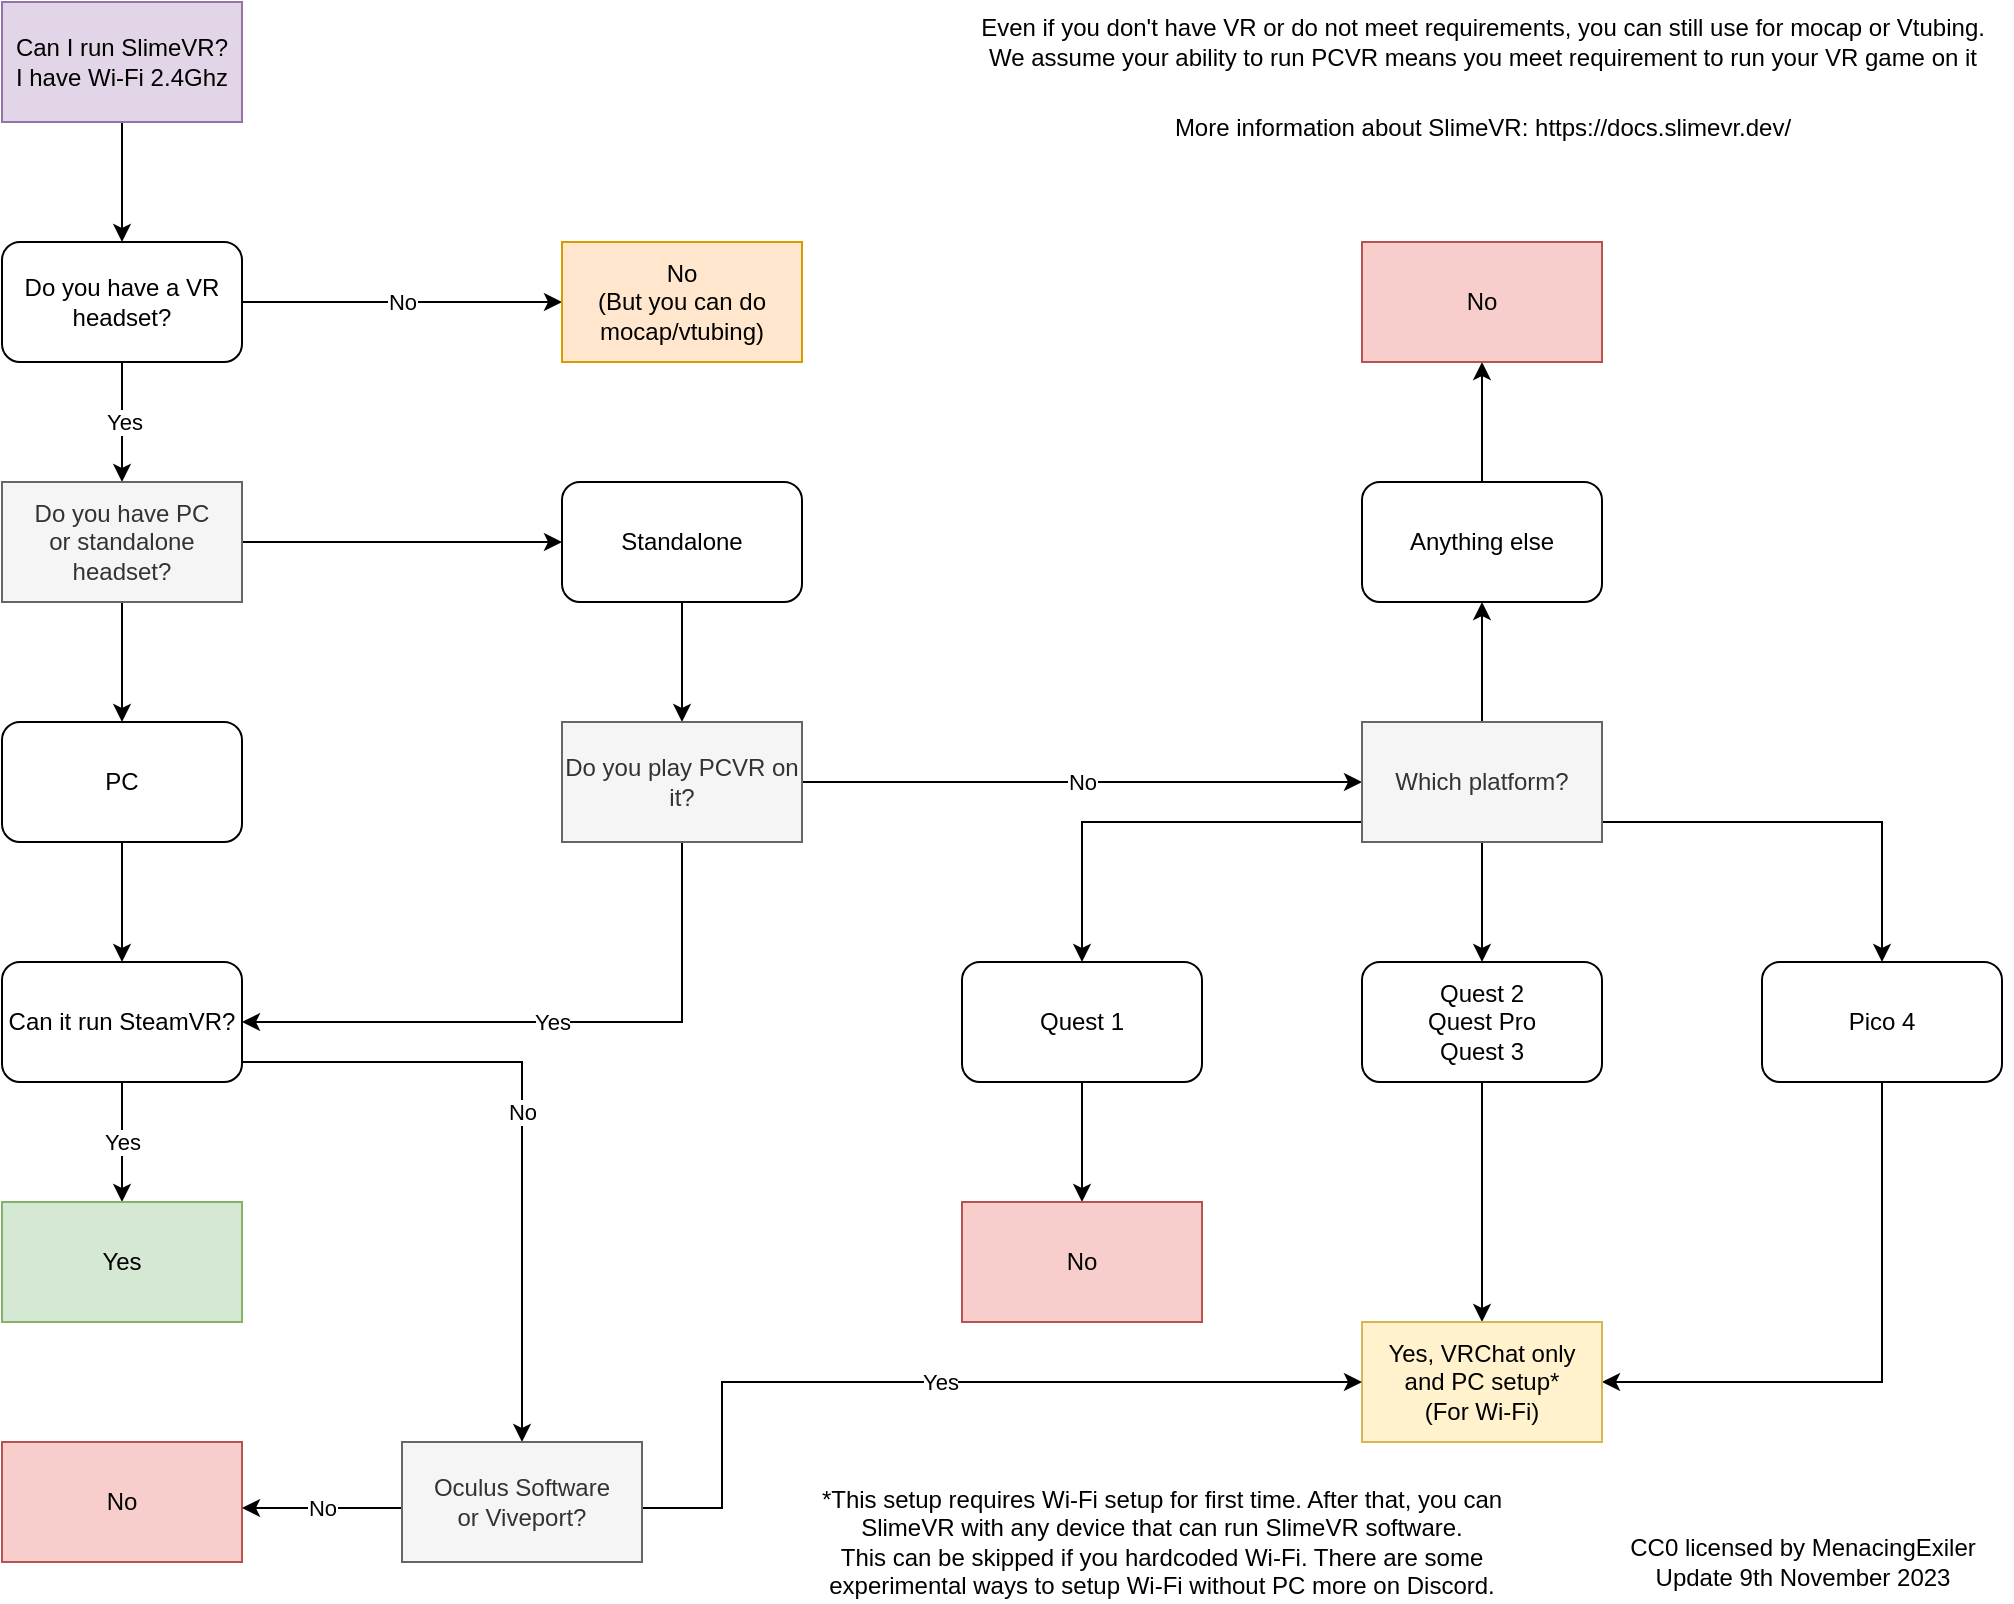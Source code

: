 <mxfile version="22.1.0" type="device">
  <diagram name="Page-1" id="BLxl1xzLI8pXoHssbm8f">
    <mxGraphModel dx="1434" dy="738" grid="1" gridSize="10" guides="1" tooltips="1" connect="1" arrows="1" fold="1" page="1" pageScale="1" pageWidth="1169" pageHeight="1654" math="0" shadow="0">
      <root>
        <mxCell id="0" />
        <mxCell id="1" parent="0" />
        <mxCell id="E2cYebkVHFcdTyyEUBHE-6" style="edgeStyle=orthogonalEdgeStyle;rounded=0;orthogonalLoop=1;jettySize=auto;html=1;entryX=0.5;entryY=0;entryDx=0;entryDy=0;" parent="1" source="E2cYebkVHFcdTyyEUBHE-1" target="E2cYebkVHFcdTyyEUBHE-2" edge="1">
          <mxGeometry relative="1" as="geometry" />
        </mxCell>
        <mxCell id="E2cYebkVHFcdTyyEUBHE-1" value="Can I run SlimeVR?&lt;br&gt;I have Wi-Fi 2.4Ghz" style="rounded=0;whiteSpace=wrap;html=1;fillColor=#e1d5e7;strokeColor=#9673a6;" parent="1" vertex="1">
          <mxGeometry x="80" y="80" width="120" height="60" as="geometry" />
        </mxCell>
        <mxCell id="E2cYebkVHFcdTyyEUBHE-3" value="No" style="edgeStyle=orthogonalEdgeStyle;rounded=0;orthogonalLoop=1;jettySize=auto;html=1;entryX=0;entryY=0.5;entryDx=0;entryDy=0;" parent="1" source="E2cYebkVHFcdTyyEUBHE-2" target="E2cYebkVHFcdTyyEUBHE-5" edge="1">
          <mxGeometry relative="1" as="geometry">
            <mxPoint x="320" y="230" as="targetPoint" />
          </mxGeometry>
        </mxCell>
        <mxCell id="E2cYebkVHFcdTyyEUBHE-8" value="Yes" style="edgeStyle=orthogonalEdgeStyle;rounded=0;orthogonalLoop=1;jettySize=auto;html=1;" parent="1" source="E2cYebkVHFcdTyyEUBHE-2" edge="1">
          <mxGeometry relative="1" as="geometry">
            <mxPoint x="140" y="320" as="targetPoint" />
          </mxGeometry>
        </mxCell>
        <mxCell id="E2cYebkVHFcdTyyEUBHE-2" value="Do you have a VR headset?" style="rounded=1;whiteSpace=wrap;html=1;" parent="1" vertex="1">
          <mxGeometry x="80" y="200" width="120" height="60" as="geometry" />
        </mxCell>
        <mxCell id="E2cYebkVHFcdTyyEUBHE-5" value="No&lt;br&gt;(But you can do mocap/vtubing)" style="rounded=0;whiteSpace=wrap;html=1;fillColor=#ffe6cc;strokeColor=#d79b00;" parent="1" vertex="1">
          <mxGeometry x="360" y="200" width="120" height="60" as="geometry" />
        </mxCell>
        <mxCell id="E2cYebkVHFcdTyyEUBHE-9" style="edgeStyle=orthogonalEdgeStyle;rounded=0;orthogonalLoop=1;jettySize=auto;html=1;exitX=0.5;exitY=1;exitDx=0;exitDy=0;entryX=0.5;entryY=0;entryDx=0;entryDy=0;" parent="1" source="E2cYebkVHFcdTyyEUBHE-14" target="E2cYebkVHFcdTyyEUBHE-11" edge="1">
          <mxGeometry relative="1" as="geometry">
            <mxPoint x="140" y="520" as="targetPoint" />
            <mxPoint x="140" y="420" as="sourcePoint" />
          </mxGeometry>
        </mxCell>
        <mxCell id="E2cYebkVHFcdTyyEUBHE-13" style="edgeStyle=orthogonalEdgeStyle;rounded=0;orthogonalLoop=1;jettySize=auto;html=1;" parent="1" source="E2cYebkVHFcdTyyEUBHE-11" edge="1">
          <mxGeometry relative="1" as="geometry">
            <mxPoint x="140" y="560" as="targetPoint" />
          </mxGeometry>
        </mxCell>
        <mxCell id="E2cYebkVHFcdTyyEUBHE-11" value="PC" style="rounded=1;whiteSpace=wrap;html=1;" parent="1" vertex="1">
          <mxGeometry x="80" y="440" width="120" height="60" as="geometry" />
        </mxCell>
        <mxCell id="E2cYebkVHFcdTyyEUBHE-23" style="edgeStyle=orthogonalEdgeStyle;rounded=0;orthogonalLoop=1;jettySize=auto;html=1;entryX=0.5;entryY=0;entryDx=0;entryDy=0;" parent="1" source="E2cYebkVHFcdTyyEUBHE-12" target="E2cYebkVHFcdTyyEUBHE-25" edge="1">
          <mxGeometry relative="1" as="geometry">
            <mxPoint x="420" y="600" as="targetPoint" />
          </mxGeometry>
        </mxCell>
        <mxCell id="E2cYebkVHFcdTyyEUBHE-12" value="Standalone" style="rounded=1;whiteSpace=wrap;html=1;" parent="1" vertex="1">
          <mxGeometry x="360" y="320" width="120" height="60" as="geometry" />
        </mxCell>
        <mxCell id="E2cYebkVHFcdTyyEUBHE-15" style="edgeStyle=orthogonalEdgeStyle;rounded=0;orthogonalLoop=1;jettySize=auto;html=1;" parent="1" source="E2cYebkVHFcdTyyEUBHE-14" target="E2cYebkVHFcdTyyEUBHE-12" edge="1">
          <mxGeometry relative="1" as="geometry" />
        </mxCell>
        <mxCell id="E2cYebkVHFcdTyyEUBHE-14" value="Do you have PC&lt;br style=&quot;border-color: var(--border-color);&quot;&gt;or standalone headset?" style="rounded=0;whiteSpace=wrap;html=1;fillColor=#f5f5f5;fontColor=#333333;strokeColor=#666666;" parent="1" vertex="1">
          <mxGeometry x="80" y="320" width="120" height="60" as="geometry" />
        </mxCell>
        <mxCell id="E2cYebkVHFcdTyyEUBHE-18" value="Yes" style="edgeStyle=orthogonalEdgeStyle;rounded=0;orthogonalLoop=1;jettySize=auto;html=1;entryX=0.5;entryY=0;entryDx=0;entryDy=0;" parent="1" source="E2cYebkVHFcdTyyEUBHE-16" target="E2cYebkVHFcdTyyEUBHE-17" edge="1">
          <mxGeometry relative="1" as="geometry" />
        </mxCell>
        <mxCell id="E2cYebkVHFcdTyyEUBHE-20" value="No" style="edgeStyle=orthogonalEdgeStyle;rounded=0;orthogonalLoop=1;jettySize=auto;html=1;entryX=0.5;entryY=0;entryDx=0;entryDy=0;" parent="1" source="E2cYebkVHFcdTyyEUBHE-16" target="E2cYebkVHFcdTyyEUBHE-46" edge="1">
          <mxGeometry relative="1" as="geometry">
            <Array as="points">
              <mxPoint x="340" y="610" />
            </Array>
          </mxGeometry>
        </mxCell>
        <mxCell id="E2cYebkVHFcdTyyEUBHE-16" value="Can it run SteamVR?" style="rounded=1;whiteSpace=wrap;html=1;" parent="1" vertex="1">
          <mxGeometry x="80" y="560" width="120" height="60" as="geometry" />
        </mxCell>
        <mxCell id="E2cYebkVHFcdTyyEUBHE-17" value="Yes" style="rounded=0;whiteSpace=wrap;html=1;fillColor=#d5e8d4;strokeColor=#82b366;" parent="1" vertex="1">
          <mxGeometry x="80" y="680" width="120" height="60" as="geometry" />
        </mxCell>
        <mxCell id="E2cYebkVHFcdTyyEUBHE-19" value="No" style="rounded=0;whiteSpace=wrap;html=1;fillColor=#f8cecc;strokeColor=#b85450;" parent="1" vertex="1">
          <mxGeometry x="80" y="800" width="120" height="60" as="geometry" />
        </mxCell>
        <mxCell id="E2cYebkVHFcdTyyEUBHE-22" value="Yes" style="edgeStyle=orthogonalEdgeStyle;rounded=0;orthogonalLoop=1;jettySize=auto;html=1;entryX=1;entryY=0.5;entryDx=0;entryDy=0;exitX=0.5;exitY=1;exitDx=0;exitDy=0;" parent="1" source="E2cYebkVHFcdTyyEUBHE-25" target="E2cYebkVHFcdTyyEUBHE-16" edge="1">
          <mxGeometry relative="1" as="geometry">
            <mxPoint x="360" y="590" as="sourcePoint" />
          </mxGeometry>
        </mxCell>
        <mxCell id="E2cYebkVHFcdTyyEUBHE-28" value="No" style="edgeStyle=orthogonalEdgeStyle;rounded=0;orthogonalLoop=1;jettySize=auto;html=1;entryX=0;entryY=0.5;entryDx=0;entryDy=0;" parent="1" source="E2cYebkVHFcdTyyEUBHE-25" target="E2cYebkVHFcdTyyEUBHE-27" edge="1">
          <mxGeometry relative="1" as="geometry" />
        </mxCell>
        <mxCell id="E2cYebkVHFcdTyyEUBHE-25" value="Do you play PCVR on it?" style="rounded=0;whiteSpace=wrap;html=1;fillColor=#f5f5f5;fontColor=#333333;strokeColor=#666666;" parent="1" vertex="1">
          <mxGeometry x="360" y="440" width="120" height="60" as="geometry" />
        </mxCell>
        <mxCell id="E2cYebkVHFcdTyyEUBHE-32" style="edgeStyle=orthogonalEdgeStyle;rounded=0;orthogonalLoop=1;jettySize=auto;html=1;entryX=0.5;entryY=0;entryDx=0;entryDy=0;" parent="1" source="E2cYebkVHFcdTyyEUBHE-27" target="E2cYebkVHFcdTyyEUBHE-31" edge="1">
          <mxGeometry relative="1" as="geometry" />
        </mxCell>
        <mxCell id="E2cYebkVHFcdTyyEUBHE-33" style="edgeStyle=orthogonalEdgeStyle;rounded=0;orthogonalLoop=1;jettySize=auto;html=1;" parent="1" source="E2cYebkVHFcdTyyEUBHE-27" edge="1">
          <mxGeometry relative="1" as="geometry">
            <mxPoint x="620" y="560" as="targetPoint" />
            <Array as="points">
              <mxPoint x="620" y="490" />
            </Array>
          </mxGeometry>
        </mxCell>
        <mxCell id="E2cYebkVHFcdTyyEUBHE-34" style="edgeStyle=orthogonalEdgeStyle;rounded=0;orthogonalLoop=1;jettySize=auto;html=1;" parent="1" source="E2cYebkVHFcdTyyEUBHE-27" target="E2cYebkVHFcdTyyEUBHE-30" edge="1">
          <mxGeometry relative="1" as="geometry">
            <Array as="points">
              <mxPoint x="1020" y="490" />
            </Array>
          </mxGeometry>
        </mxCell>
        <mxCell id="E2cYebkVHFcdTyyEUBHE-43" style="edgeStyle=orthogonalEdgeStyle;rounded=0;orthogonalLoop=1;jettySize=auto;html=1;entryX=0.5;entryY=1;entryDx=0;entryDy=0;" parent="1" source="E2cYebkVHFcdTyyEUBHE-27" target="E2cYebkVHFcdTyyEUBHE-42" edge="1">
          <mxGeometry relative="1" as="geometry" />
        </mxCell>
        <mxCell id="E2cYebkVHFcdTyyEUBHE-27" value="Which platform?" style="rounded=0;whiteSpace=wrap;html=1;fillColor=#f5f5f5;fontColor=#333333;strokeColor=#666666;" parent="1" vertex="1">
          <mxGeometry x="760" y="440" width="120" height="60" as="geometry" />
        </mxCell>
        <mxCell id="E2cYebkVHFcdTyyEUBHE-39" style="edgeStyle=orthogonalEdgeStyle;rounded=0;orthogonalLoop=1;jettySize=auto;html=1;entryX=0.5;entryY=0;entryDx=0;entryDy=0;" parent="1" edge="1">
          <mxGeometry relative="1" as="geometry">
            <mxPoint x="620" y="620" as="sourcePoint" />
            <mxPoint x="620" y="680" as="targetPoint" />
          </mxGeometry>
        </mxCell>
        <mxCell id="E2cYebkVHFcdTyyEUBHE-29" value="Quest 1" style="rounded=1;whiteSpace=wrap;html=1;" parent="1" vertex="1">
          <mxGeometry x="560" y="560" width="120" height="60" as="geometry" />
        </mxCell>
        <mxCell id="Fmn0tTmoaa08dCbdX1xN-1" style="edgeStyle=orthogonalEdgeStyle;rounded=0;orthogonalLoop=1;jettySize=auto;html=1;entryX=1;entryY=0.5;entryDx=0;entryDy=0;" parent="1" source="E2cYebkVHFcdTyyEUBHE-30" target="E2cYebkVHFcdTyyEUBHE-37" edge="1">
          <mxGeometry relative="1" as="geometry">
            <Array as="points">
              <mxPoint x="1020" y="770" />
            </Array>
          </mxGeometry>
        </mxCell>
        <mxCell id="E2cYebkVHFcdTyyEUBHE-30" value="Pico 4" style="rounded=1;whiteSpace=wrap;html=1;" parent="1" vertex="1">
          <mxGeometry x="960" y="560" width="120" height="60" as="geometry" />
        </mxCell>
        <mxCell id="E2cYebkVHFcdTyyEUBHE-40" style="edgeStyle=orthogonalEdgeStyle;rounded=0;orthogonalLoop=1;jettySize=auto;html=1;entryX=0.5;entryY=0;entryDx=0;entryDy=0;" parent="1" source="E2cYebkVHFcdTyyEUBHE-31" target="E2cYebkVHFcdTyyEUBHE-37" edge="1">
          <mxGeometry relative="1" as="geometry" />
        </mxCell>
        <mxCell id="E2cYebkVHFcdTyyEUBHE-31" value="Quest 2&lt;br&gt;Quest Pro&lt;br&gt;Quest 3" style="rounded=1;whiteSpace=wrap;html=1;" parent="1" vertex="1">
          <mxGeometry x="760" y="560" width="120" height="60" as="geometry" />
        </mxCell>
        <mxCell id="E2cYebkVHFcdTyyEUBHE-35" value="No" style="rounded=0;whiteSpace=wrap;html=1;fillColor=#f8cecc;strokeColor=#b85450;" parent="1" vertex="1">
          <mxGeometry x="560" y="680" width="120" height="60" as="geometry" />
        </mxCell>
        <mxCell id="E2cYebkVHFcdTyyEUBHE-37" value="Yes, VRChat only&lt;br&gt;and PC setup*&lt;br&gt;(For Wi-Fi)" style="rounded=0;whiteSpace=wrap;html=1;fillColor=#fff2cc;strokeColor=#d6b656;" parent="1" vertex="1">
          <mxGeometry x="760" y="740" width="120" height="60" as="geometry" />
        </mxCell>
        <mxCell id="E2cYebkVHFcdTyyEUBHE-45" style="edgeStyle=orthogonalEdgeStyle;rounded=0;orthogonalLoop=1;jettySize=auto;html=1;entryX=0.5;entryY=1;entryDx=0;entryDy=0;" parent="1" source="E2cYebkVHFcdTyyEUBHE-42" target="E2cYebkVHFcdTyyEUBHE-44" edge="1">
          <mxGeometry relative="1" as="geometry" />
        </mxCell>
        <mxCell id="E2cYebkVHFcdTyyEUBHE-42" value="Anything else" style="rounded=1;whiteSpace=wrap;html=1;" parent="1" vertex="1">
          <mxGeometry x="760" y="320" width="120" height="60" as="geometry" />
        </mxCell>
        <mxCell id="E2cYebkVHFcdTyyEUBHE-44" value="No" style="rounded=0;whiteSpace=wrap;html=1;fillColor=#f8cecc;strokeColor=#b85450;" parent="1" vertex="1">
          <mxGeometry x="760" y="200" width="120" height="60" as="geometry" />
        </mxCell>
        <mxCell id="E2cYebkVHFcdTyyEUBHE-47" value="No" style="edgeStyle=orthogonalEdgeStyle;rounded=0;orthogonalLoop=1;jettySize=auto;html=1;" parent="1" source="E2cYebkVHFcdTyyEUBHE-46" edge="1">
          <mxGeometry relative="1" as="geometry">
            <mxPoint x="200" y="833" as="targetPoint" />
            <Array as="points">
              <mxPoint x="200" y="833" />
            </Array>
          </mxGeometry>
        </mxCell>
        <mxCell id="E2cYebkVHFcdTyyEUBHE-49" value="Yes" style="edgeStyle=orthogonalEdgeStyle;rounded=0;orthogonalLoop=1;jettySize=auto;html=1;entryX=0;entryY=0.5;entryDx=0;entryDy=0;" parent="1" source="E2cYebkVHFcdTyyEUBHE-46" target="E2cYebkVHFcdTyyEUBHE-37" edge="1">
          <mxGeometry relative="1" as="geometry">
            <Array as="points">
              <mxPoint x="440" y="833" />
              <mxPoint x="440" y="770" />
            </Array>
            <mxPoint x="200" y="830" as="targetPoint" />
          </mxGeometry>
        </mxCell>
        <mxCell id="E2cYebkVHFcdTyyEUBHE-46" value="Oculus Software&lt;br&gt;or Viveport?" style="rounded=0;whiteSpace=wrap;html=1;fillColor=#f5f5f5;fontColor=#333333;strokeColor=#666666;" parent="1" vertex="1">
          <mxGeometry x="280" y="800" width="120" height="60" as="geometry" />
        </mxCell>
        <mxCell id="E2cYebkVHFcdTyyEUBHE-50" value="CC0 licensed by MenacingExiler&lt;br&gt;Update 9th November 2023" style="text;html=1;align=center;verticalAlign=middle;resizable=0;points=[];autosize=1;strokeColor=none;fillColor=none;" parent="1" vertex="1">
          <mxGeometry x="880" y="840" width="200" height="40" as="geometry" />
        </mxCell>
        <mxCell id="E2cYebkVHFcdTyyEUBHE-51" value="*This setup requires Wi-Fi setup for first time. After that, you can SlimeVR with any device that can run SlimeVR software.&lt;br&gt;This can be skipped if you hardcoded Wi-Fi. There are some experimental ways to setup Wi-Fi without PC more on Discord." style="text;html=1;strokeColor=none;fillColor=none;align=center;verticalAlign=middle;whiteSpace=wrap;rounded=0;" parent="1" vertex="1">
          <mxGeometry x="480" y="820" width="360" height="60" as="geometry" />
        </mxCell>
        <mxCell id="E2cYebkVHFcdTyyEUBHE-52" value="Even if you don&#39;t have VR or do not meet requirements, you can still use for mocap or Vtubing.&lt;br&gt;We assume your ability to run PCVR means you meet requirement to run your VR game on it" style="text;html=1;align=center;verticalAlign=middle;resizable=0;points=[];autosize=1;strokeColor=none;fillColor=none;" parent="1" vertex="1">
          <mxGeometry x="555" y="80" width="530" height="40" as="geometry" />
        </mxCell>
        <mxCell id="4j3Ei-NiNjzvzMqdt6r4-1" value="More information about SlimeVR:&amp;nbsp;https://docs.slimevr.dev/" style="text;html=1;align=center;verticalAlign=middle;resizable=0;points=[];autosize=1;strokeColor=none;fillColor=none;" parent="1" vertex="1">
          <mxGeometry x="655" y="128" width="330" height="30" as="geometry" />
        </mxCell>
      </root>
    </mxGraphModel>
  </diagram>
</mxfile>
